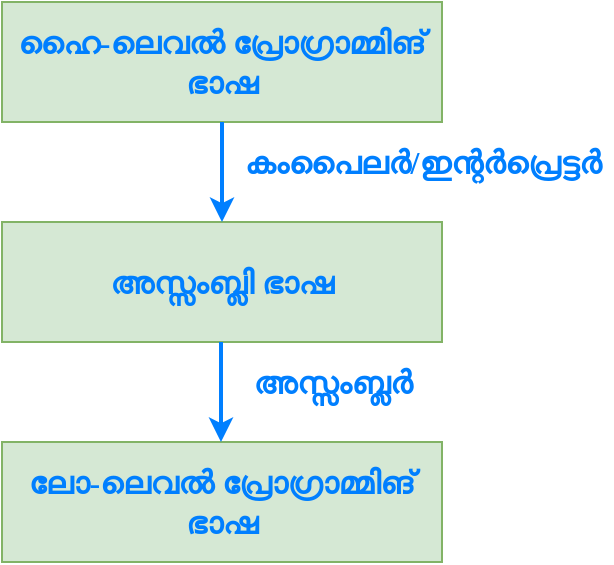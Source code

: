 <mxfile version="15.5.6" type="device"><diagram id="sLx62TjMSkl1d96D2QLZ" name="Page-1"><mxGraphModel dx="868" dy="572" grid="1" gridSize="10" guides="1" tooltips="1" connect="1" arrows="1" fold="1" page="1" pageScale="1" pageWidth="850" pageHeight="1100" math="0" shadow="0"><root><mxCell id="0"/><mxCell id="1" parent="0"/><mxCell id="iT3t1CsR33Mk1lqoSZtE-1" value="&lt;font face=&quot;Gayathri&quot; data-font-src=&quot;https://fonts.googleapis.com/css?family=Gayathri&quot; style=&quot;font-size: 16px&quot; color=&quot;#007fff&quot;&gt;&lt;b&gt;ഹൈ-ലെവല്‍ പ്രോഗ്രാമ്മിങ് ഭാഷ&lt;/b&gt;&lt;/font&gt;" style="rounded=0;whiteSpace=wrap;html=1;fillColor=#d5e8d4;strokeColor=#82b366;" vertex="1" parent="1"><mxGeometry x="250" y="70" width="220" height="60" as="geometry"/></mxCell><mxCell id="iT3t1CsR33Mk1lqoSZtE-4" value="&lt;font face=&quot;Gayathri&quot; data-font-src=&quot;https://fonts.googleapis.com/css?family=Gayathri&quot; style=&quot;font-size: 16px&quot; color=&quot;#007fff&quot;&gt;&lt;b&gt;അസ്സംബ്ലി ഭാഷ&lt;/b&gt;&lt;/font&gt;" style="rounded=0;whiteSpace=wrap;html=1;fillColor=#d5e8d4;strokeColor=#82b366;" vertex="1" parent="1"><mxGeometry x="250" y="180" width="220" height="60" as="geometry"/></mxCell><mxCell id="iT3t1CsR33Mk1lqoSZtE-5" value="&lt;font face=&quot;Gayathri&quot; data-font-src=&quot;https://fonts.googleapis.com/css?family=Gayathri&quot; size=&quot;1&quot; color=&quot;#007fff&quot;&gt;&lt;b style=&quot;font-size: 16px&quot;&gt;ലോ-ലെവല്‍ പ്രോഗ്രാമ്മിങ് ഭാഷ&lt;/b&gt;&lt;/font&gt;" style="rounded=0;whiteSpace=wrap;html=1;fillColor=#d5e8d4;strokeColor=#82b366;" vertex="1" parent="1"><mxGeometry x="250" y="290" width="220" height="60" as="geometry"/></mxCell><mxCell id="iT3t1CsR33Mk1lqoSZtE-6" value="" style="endArrow=classic;html=1;rounded=0;exitX=0.5;exitY=1;exitDx=0;exitDy=0;strokeWidth=2;strokeColor=#007FFF;" edge="1" parent="1" source="iT3t1CsR33Mk1lqoSZtE-1" target="iT3t1CsR33Mk1lqoSZtE-4"><mxGeometry width="50" height="50" relative="1" as="geometry"><mxPoint x="420" y="330" as="sourcePoint"/><mxPoint x="470" y="280" as="targetPoint"/></mxGeometry></mxCell><mxCell id="iT3t1CsR33Mk1lqoSZtE-7" value="" style="endArrow=classic;html=1;rounded=0;exitX=0.5;exitY=1;exitDx=0;exitDy=0;strokeWidth=2;strokeColor=#007FFF;" edge="1" parent="1"><mxGeometry width="50" height="50" relative="1" as="geometry"><mxPoint x="359.5" y="240" as="sourcePoint"/><mxPoint x="359.5" y="290" as="targetPoint"/></mxGeometry></mxCell><mxCell id="iT3t1CsR33Mk1lqoSZtE-9" value="&lt;b&gt;കംപൈലര്‍/ഇന്റര്‍പ്രെട്ടര്‍&lt;/b&gt;" style="text;html=1;align=center;verticalAlign=middle;resizable=0;points=[];autosize=1;strokeColor=none;fillColor=none;fontSize=16;fontFamily=Gayathri;fontColor=#007FFF;" vertex="1" parent="1"><mxGeometry x="365" y="140" width="190" height="20" as="geometry"/></mxCell><mxCell id="iT3t1CsR33Mk1lqoSZtE-10" value="&lt;b&gt;അസ്സംബ്ലര്‍&lt;/b&gt;" style="text;html=1;align=center;verticalAlign=middle;resizable=0;points=[];autosize=1;strokeColor=none;fillColor=none;fontSize=16;fontFamily=Gayathri;fontColor=#007FFF;" vertex="1" parent="1"><mxGeometry x="370" y="250" width="90" height="20" as="geometry"/></mxCell></root></mxGraphModel></diagram></mxfile>